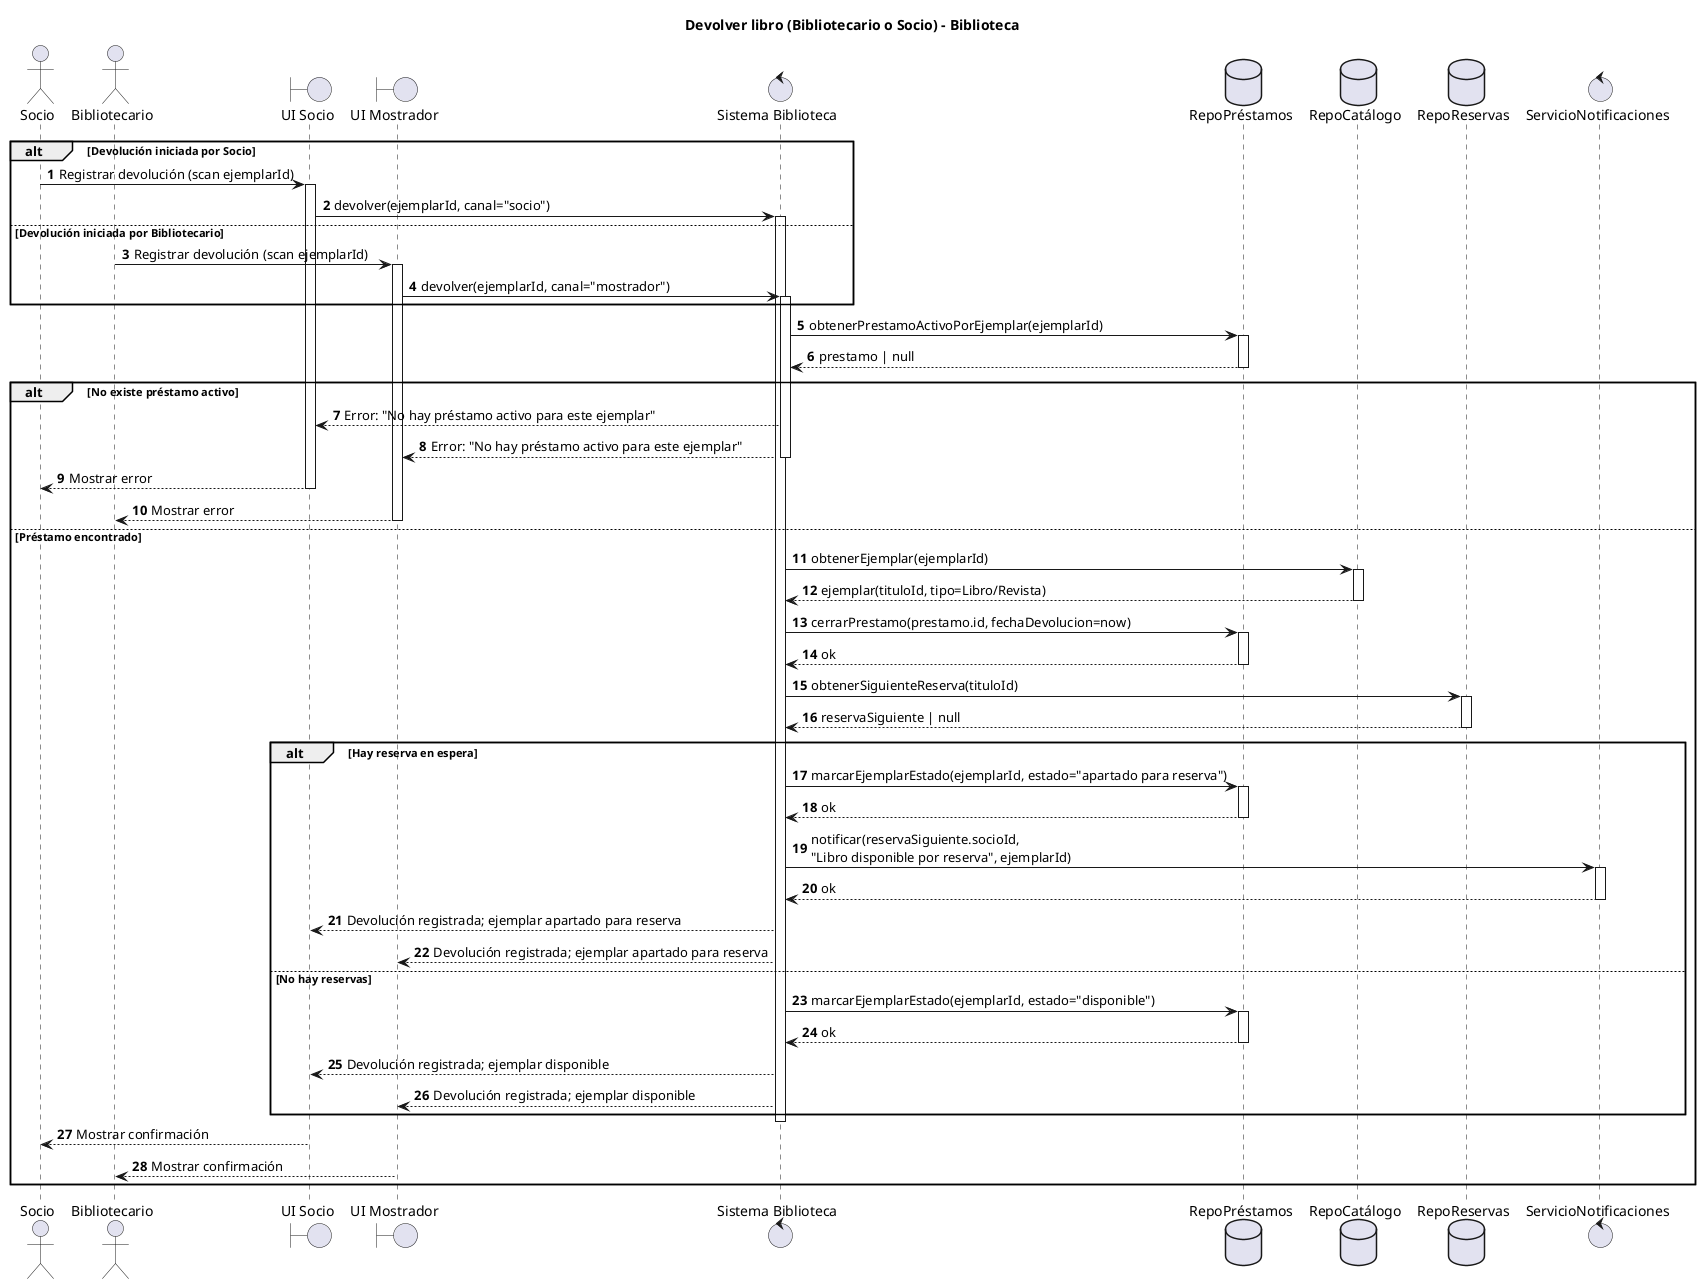 @startuml
title Devolver libro (Bibliotecario o Socio) - Biblioteca
autonumber

actor "Socio" as SOC
actor "Bibliotecario" as BIB
boundary "UI Socio" as UISC
boundary "UI Mostrador" as UIBO
control "Sistema Biblioteca" as S
database "RepoPréstamos" as RPRE
database "RepoCatálogo" as RCAT
database "RepoReservas" as RRES
control "ServicioNotificaciones" as SNOT

' Inicio alternativo según quién devuelve
alt Devolución iniciada por Socio
  SOC -> UISC: Registrar devolución (scan ejemplarId)
  activate UISC
  UISC -> S: devolver(ejemplarId, canal="socio")
  activate S
else Devolución iniciada por Bibliotecario
  BIB -> UIBO: Registrar devolución (scan ejemplarId)
  activate UIBO
  UIBO -> S: devolver(ejemplarId, canal="mostrador")
  activate S
end

' 1) Verificar préstamo activo del ejemplar
S -> RPRE: obtenerPrestamoActivoPorEjemplar(ejemplarId)
activate RPRE
RPRE --> S: prestamo | null
deactivate RPRE

alt No existe préstamo activo
  S --> UISC: Error: "No hay préstamo activo para este ejemplar"
  S --> UIBO: Error: "No hay préstamo activo para este ejemplar"
  deactivate S
  UISC --> SOC: Mostrar error
  deactivate UISC
  UIBO --> BIB: Mostrar error
  deactivate UIBO
else Préstamo encontrado
  ' (Opcional) Validación de tipo de material si se desea reportar anomalías
  S -> RCAT: obtenerEjemplar(ejemplarId)
  activate RCAT
  RCAT --> S: ejemplar(tituloId, tipo=Libro/Revista)
  deactivate RCAT

  ' 2) Cerrar préstamo (registrar fecha/hora de devolución)
  S -> RPRE: cerrarPrestamo(prestamo.id, fechaDevolucion=now)
  activate RPRE
  RPRE --> S: ok
  deactivate RPRE

  ' 3) Consultar reservas pendientes para el título
  S -> RRES: obtenerSiguienteReserva(tituloId)
  activate RRES
  RRES --> S: reservaSiguiente | null
  deactivate RRES

  alt Hay reserva en espera
    ' Apartar ejemplar y notificar al próximo en cola
    S -> RPRE: marcarEjemplarEstado(ejemplarId, estado="apartado para reserva")
    activate RPRE
    RPRE --> S: ok
    deactivate RPRE

    S -> SNOT: notificar(reservaSiguiente.socioId,\n"Libro disponible por reserva", ejemplarId)
    activate SNOT
    SNOT --> S: ok
    deactivate SNOT

    S --> UISC: Devolución registrada; ejemplar apartado para reserva
    S --> UIBO: Devolución registrada; ejemplar apartado para reserva
  else No hay reservas
    ' Dejar disponible para estantería
    S -> RPRE: marcarEjemplarEstado(ejemplarId, estado="disponible")
    activate RPRE
    RPRE --> S: ok
    deactivate RPRE

    S --> UISC: Devolución registrada; ejemplar disponible
    S --> UIBO: Devolución registrada; ejemplar disponible
  end

  deactivate S
  UISC --> SOC: Mostrar confirmación
  deactivate UISC
  UIBO --> BIB: Mostrar confirmación
  deactivate UIBO
end
@enduml
